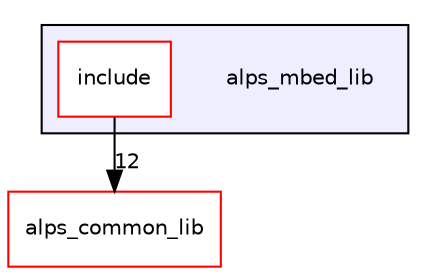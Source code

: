 digraph "alps_mbed_lib" {
  compound=true
  node [ fontsize="10", fontname="Helvetica"];
  edge [ labelfontsize="10", labelfontname="Helvetica"];
  subgraph clusterdir_074e7ce7c414df3f1b9789b8bf27b85a {
    graph [ bgcolor="#eeeeff", pencolor="black", label="" URL="dir_074e7ce7c414df3f1b9789b8bf27b85a.html"];
    dir_074e7ce7c414df3f1b9789b8bf27b85a [shape=plaintext label="alps_mbed_lib"];
  dir_06d0b736b1247c5c94714e69ec444f3a [shape=box label="include" fillcolor="white" style="filled" color="red" URL="dir_06d0b736b1247c5c94714e69ec444f3a.html"];
  }
  dir_fcd1ba41f8679fcc7bf76d667eaa0e17 [shape=box label="alps_common_lib" fillcolor="white" style="filled" color="red" URL="dir_fcd1ba41f8679fcc7bf76d667eaa0e17.html"];
  dir_06d0b736b1247c5c94714e69ec444f3a->dir_fcd1ba41f8679fcc7bf76d667eaa0e17 [headlabel="12", labeldistance=1.5 headhref="dir_000005_000000.html"];
}

